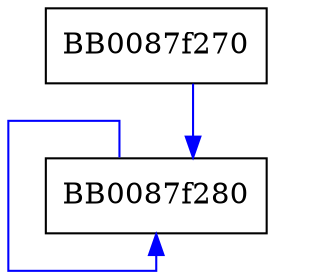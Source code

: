 digraph __libc_fatal {
  node [shape="box"];
  graph [splines=ortho];
  BB0087f270 -> BB0087f280 [color="blue"];
  BB0087f280 -> BB0087f280 [color="blue"];
}